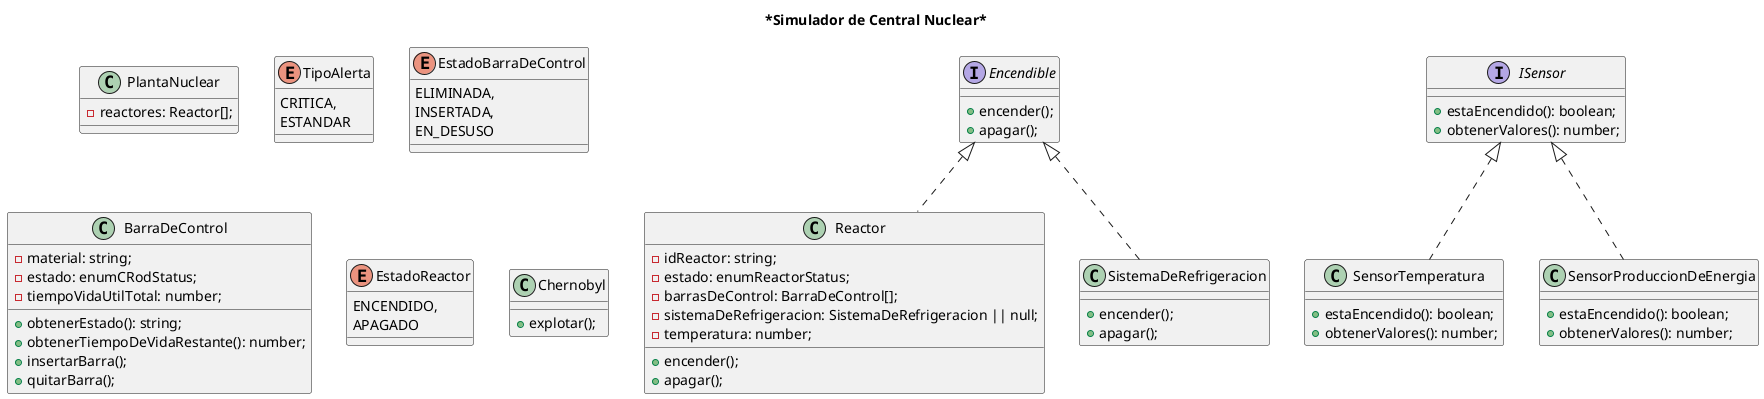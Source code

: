 @startuml

title ***Simulador de Central Nuclear***

' Planta nuclear
class PlantaNuclear {
    - reactores: Reactor[];
}

'Interfaces generales
interface Encendible {
    + encender();
    + apagar();
}

'Sensor general

interface ISensor {
    + estaEncendido(): boolean;
    + obtenerValores(): number;
}

enum TipoAlerta {
    CRITICA,
    ESTANDAR
}

' Barra de control
enum EstadoBarraDeControl {
    ELIMINADA,
    INSERTADA,
    EN_DESUSO
}

class BarraDeControl {
    - material: string;
    - estado: enumCRodStatus;
    - tiempoVidaUtilTotal: number;
    + obtenerEstado(): string;
    + obtenerTiempoDeVidaRestante(): number;
    + insertarBarra();
    + quitarBarra();
}

' Reactor

enum EstadoReactor {
    ENCENDIDO,
    APAGADO
}

class Reactor implements Encendible {
    - idReactor: string;
    - estado: enumReactorStatus;
    - barrasDeControl: BarraDeControl[];
    - sistemaDeRefrigeracion: SistemaDeRefrigeracion || null;
    - temperatura: number;
    + encender();
    + apagar();
}

'' Sistema de refrigeración
class SistemaDeRefrigeracion implements Encendible {
    + encender();
    + apagar();
}

class SensorTemperatura implements ISensor {
    ' lee en °C
    + estaEncendido(): boolean;
    + obtenerValores(): number;
}

class SensorProduccionDeEnergia implements ISensor {
    ' lee en watts
    + estaEncendido(): boolean;
    + obtenerValores(): number;
}

' Easter egg...

class Chernobyl {
    + explotar();
}

@enduml

'Cambios sugeridos en PR
'- establecer relaciones entre clases
'- cambiar nombre propiedad barra de control (remainingRodLifePct => totalRodLife), el % lo podemos resolver un método que lo calcule en base al tiempo
'- agregar clases de turbinas, condensador y generador (y alguna otra de la base de funcionamiento si consideramos que es necesaria)
'- agregar Clase operador
' agregar Interface común entre los mecanismos de control (sensor de temperatura, barras de control y turbinas de refrigeración)